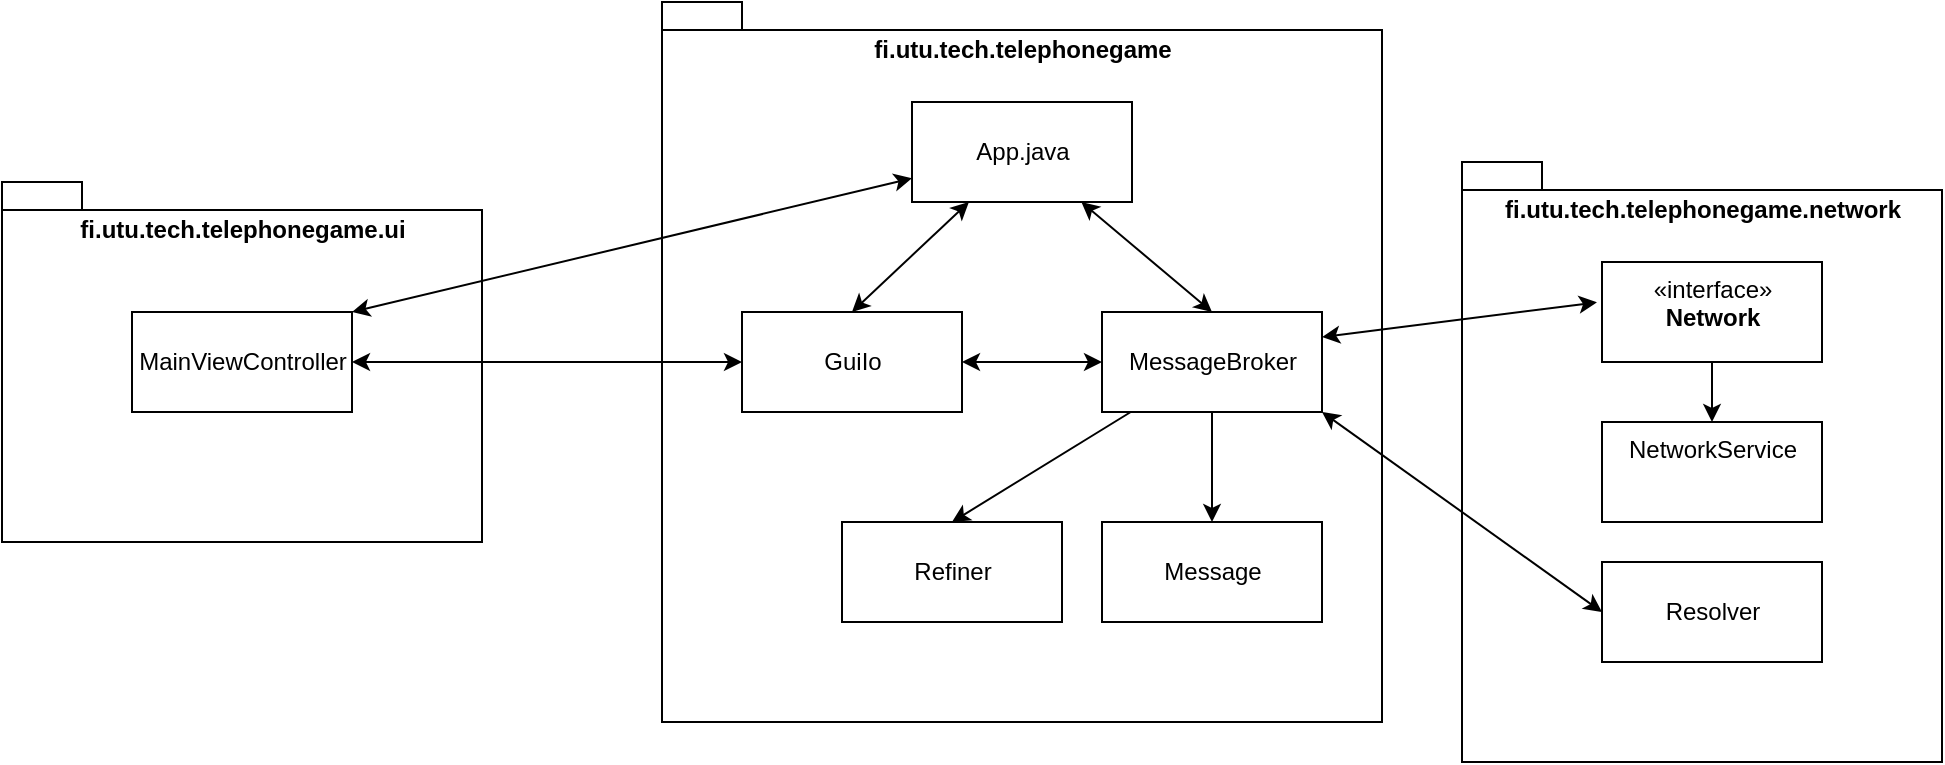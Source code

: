 <mxfile version="22.0.2" type="device">
  <diagram id="eBvlTUymijrkOtgJiBfh" name="Page-1">
    <mxGraphModel dx="1195" dy="729" grid="1" gridSize="10" guides="1" tooltips="1" connect="1" arrows="1" fold="1" page="1" pageScale="1" pageWidth="900" pageHeight="1600" math="0" shadow="0">
      <root>
        <object label="" id="0">
          <mxCell />
        </object>
        <mxCell id="1" parent="0" />
        <mxCell id="n4P9E3gi6Jpl8ptbSKU3-5" value="fi.utu.tech.telephonegame" style="shape=folder;fontStyle=1;spacingTop=10;tabWidth=40;tabHeight=14;tabPosition=left;html=1;verticalAlign=top;" parent="1" vertex="1">
          <mxGeometry x="430" y="140" width="360" height="360" as="geometry" />
        </mxCell>
        <mxCell id="n4P9E3gi6Jpl8ptbSKU3-1" value="fi.utu.tech.telephonegame.network" style="shape=folder;fontStyle=1;spacingTop=10;tabWidth=40;tabHeight=14;tabPosition=left;html=1;verticalAlign=top;" parent="1" vertex="1">
          <mxGeometry x="830" y="220" width="240" height="300" as="geometry" />
        </mxCell>
        <mxCell id="n4P9E3gi6Jpl8ptbSKU3-2" value="fi.utu.tech.telephonegame.ui" style="shape=folder;fontStyle=1;spacingTop=10;tabWidth=40;tabHeight=14;tabPosition=left;html=1;verticalAlign=top;" parent="1" vertex="1">
          <mxGeometry x="100" y="230" width="240" height="180" as="geometry" />
        </mxCell>
        <mxCell id="n4P9E3gi6Jpl8ptbSKU3-16" style="rounded=0;orthogonalLoop=1;jettySize=auto;html=1;entryX=1;entryY=0;entryDx=0;entryDy=0;startArrow=classic;startFill=1;endArrow=classic;endFill=1;" parent="1" source="n4P9E3gi6Jpl8ptbSKU3-3" target="n4P9E3gi6Jpl8ptbSKU3-4" edge="1">
          <mxGeometry relative="1" as="geometry" />
        </mxCell>
        <mxCell id="n4P9E3gi6Jpl8ptbSKU3-17" style="edgeStyle=none;rounded=0;orthogonalLoop=1;jettySize=auto;html=1;entryX=0.5;entryY=0;entryDx=0;entryDy=0;startArrow=classic;startFill=1;endArrow=classic;endFill=1;" parent="1" source="n4P9E3gi6Jpl8ptbSKU3-3" target="n4P9E3gi6Jpl8ptbSKU3-9" edge="1">
          <mxGeometry relative="1" as="geometry" />
        </mxCell>
        <mxCell id="n4P9E3gi6Jpl8ptbSKU3-18" style="edgeStyle=none;rounded=0;orthogonalLoop=1;jettySize=auto;html=1;entryX=0.5;entryY=0;entryDx=0;entryDy=0;startArrow=classic;startFill=1;endArrow=classic;endFill=1;" parent="1" source="n4P9E3gi6Jpl8ptbSKU3-3" target="n4P9E3gi6Jpl8ptbSKU3-12" edge="1">
          <mxGeometry relative="1" as="geometry" />
        </mxCell>
        <mxCell id="n4P9E3gi6Jpl8ptbSKU3-3" value="App.java" style="html=1;" parent="1" vertex="1">
          <mxGeometry x="555" y="190" width="110" height="50" as="geometry" />
        </mxCell>
        <mxCell id="n4P9E3gi6Jpl8ptbSKU3-15" style="edgeStyle=orthogonalEdgeStyle;rounded=0;orthogonalLoop=1;jettySize=auto;html=1;entryX=0;entryY=0.5;entryDx=0;entryDy=0;endArrow=classic;endFill=1;startArrow=classic;startFill=1;" parent="1" source="n4P9E3gi6Jpl8ptbSKU3-4" target="n4P9E3gi6Jpl8ptbSKU3-9" edge="1">
          <mxGeometry relative="1" as="geometry" />
        </mxCell>
        <mxCell id="n4P9E3gi6Jpl8ptbSKU3-4" value="MainViewController" style="html=1;" parent="1" vertex="1">
          <mxGeometry x="165" y="295" width="110" height="50" as="geometry" />
        </mxCell>
        <mxCell id="n4P9E3gi6Jpl8ptbSKU3-24" style="edgeStyle=none;rounded=0;orthogonalLoop=1;jettySize=auto;html=1;entryX=0.5;entryY=0;entryDx=0;entryDy=0;startArrow=none;startFill=0;endArrow=classic;endFill=1;" parent="1" source="n4P9E3gi6Jpl8ptbSKU3-6" target="n4P9E3gi6Jpl8ptbSKU3-7" edge="1">
          <mxGeometry relative="1" as="geometry" />
        </mxCell>
        <mxCell id="n4P9E3gi6Jpl8ptbSKU3-6" value="«interface»&lt;br&gt;&lt;b&gt;Network&lt;/b&gt;" style="html=1;verticalAlign=top;" parent="1" vertex="1">
          <mxGeometry x="900" y="270" width="110" height="50" as="geometry" />
        </mxCell>
        <mxCell id="n4P9E3gi6Jpl8ptbSKU3-7" value="NetworkService" style="html=1;verticalAlign=top;" parent="1" vertex="1">
          <mxGeometry x="900" y="350" width="110" height="50" as="geometry" />
        </mxCell>
        <mxCell id="n4P9E3gi6Jpl8ptbSKU3-9" value="GuiIo" style="html=1;verticalAlign=middle;" parent="1" vertex="1">
          <mxGeometry x="470" y="295" width="110" height="50" as="geometry" />
        </mxCell>
        <mxCell id="n4P9E3gi6Jpl8ptbSKU3-10" value="Message" style="html=1;verticalAlign=middle;" parent="1" vertex="1">
          <mxGeometry x="650" y="400" width="110" height="50" as="geometry" />
        </mxCell>
        <mxCell id="n4P9E3gi6Jpl8ptbSKU3-11" value="Refiner" style="html=1;verticalAlign=middle;" parent="1" vertex="1">
          <mxGeometry x="520" y="400" width="110" height="50" as="geometry" />
        </mxCell>
        <mxCell id="n4P9E3gi6Jpl8ptbSKU3-19" style="edgeStyle=none;rounded=0;orthogonalLoop=1;jettySize=auto;html=1;entryX=1;entryY=0.5;entryDx=0;entryDy=0;startArrow=classic;startFill=1;endArrow=classic;endFill=1;" parent="1" source="n4P9E3gi6Jpl8ptbSKU3-12" target="n4P9E3gi6Jpl8ptbSKU3-9" edge="1">
          <mxGeometry relative="1" as="geometry" />
        </mxCell>
        <mxCell id="n4P9E3gi6Jpl8ptbSKU3-20" style="edgeStyle=none;rounded=0;orthogonalLoop=1;jettySize=auto;html=1;entryX=0.5;entryY=0;entryDx=0;entryDy=0;startArrow=none;startFill=0;endArrow=classic;endFill=1;" parent="1" source="n4P9E3gi6Jpl8ptbSKU3-12" target="n4P9E3gi6Jpl8ptbSKU3-11" edge="1">
          <mxGeometry relative="1" as="geometry" />
        </mxCell>
        <mxCell id="n4P9E3gi6Jpl8ptbSKU3-21" style="edgeStyle=none;rounded=0;orthogonalLoop=1;jettySize=auto;html=1;startArrow=none;startFill=0;endArrow=classic;endFill=1;" parent="1" source="n4P9E3gi6Jpl8ptbSKU3-12" target="n4P9E3gi6Jpl8ptbSKU3-10" edge="1">
          <mxGeometry relative="1" as="geometry" />
        </mxCell>
        <mxCell id="n4P9E3gi6Jpl8ptbSKU3-22" style="edgeStyle=none;rounded=0;orthogonalLoop=1;jettySize=auto;html=1;entryX=0;entryY=0.5;entryDx=0;entryDy=0;startArrow=classic;startFill=1;endArrow=classic;endFill=1;exitX=1;exitY=1;exitDx=0;exitDy=0;" parent="1" source="n4P9E3gi6Jpl8ptbSKU3-12" target="7hY7Ss2HDLEpB6FfwKKA-6" edge="1">
          <mxGeometry relative="1" as="geometry" />
        </mxCell>
        <mxCell id="n4P9E3gi6Jpl8ptbSKU3-12" value="MessageBroker" style="html=1;verticalAlign=middle;" parent="1" vertex="1">
          <mxGeometry x="650" y="295" width="110" height="50" as="geometry" />
        </mxCell>
        <mxCell id="7hY7Ss2HDLEpB6FfwKKA-6" value="Resolver" style="html=1;" parent="1" vertex="1">
          <mxGeometry x="900" y="420" width="110" height="50" as="geometry" />
        </mxCell>
        <mxCell id="RmmEsqCR38Px_5j4ZhCY-1" style="edgeStyle=none;rounded=0;orthogonalLoop=1;jettySize=auto;html=1;startArrow=classic;startFill=1;endArrow=classic;endFill=1;exitX=1;exitY=0.25;exitDx=0;exitDy=0;entryX=-0.023;entryY=0.403;entryDx=0;entryDy=0;entryPerimeter=0;" parent="1" source="n4P9E3gi6Jpl8ptbSKU3-12" target="n4P9E3gi6Jpl8ptbSKU3-6" edge="1">
          <mxGeometry relative="1" as="geometry">
            <mxPoint x="770" y="345.513" as="sourcePoint" />
            <mxPoint x="910" y="385" as="targetPoint" />
          </mxGeometry>
        </mxCell>
      </root>
    </mxGraphModel>
  </diagram>
</mxfile>
